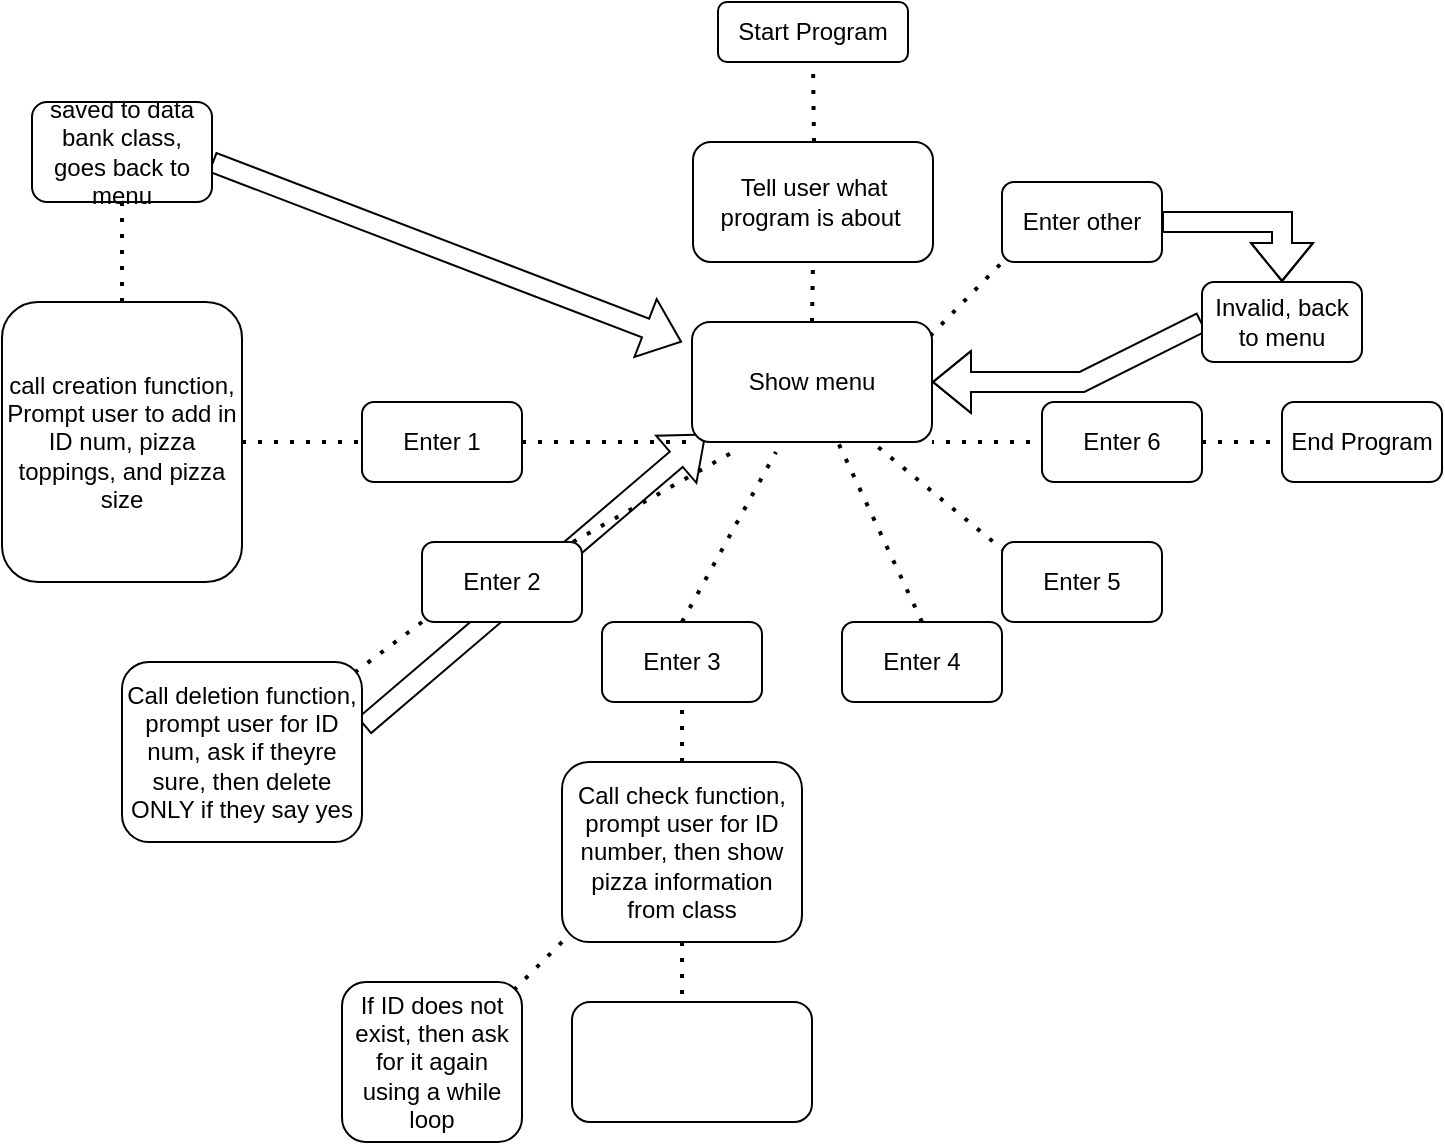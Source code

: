 <mxfile version="28.2.8">
  <diagram name="Page-1" id="l6qfCs7JSW2xHIwKro7T">
    <mxGraphModel dx="1426" dy="777" grid="1" gridSize="10" guides="1" tooltips="1" connect="1" arrows="1" fold="1" page="1" pageScale="1" pageWidth="850" pageHeight="1100" math="0" shadow="0">
      <root>
        <mxCell id="0" />
        <mxCell id="1" parent="0" />
        <mxCell id="-IBQ6_1v04HYc0TYOD2F-8" value="" style="endArrow=none;dashed=1;html=1;dashPattern=1 3;strokeWidth=2;rounded=0;entryX=0.2;entryY=1.05;entryDx=0;entryDy=0;entryPerimeter=0;" edge="1" parent="1" source="-IBQ6_1v04HYc0TYOD2F-19" target="-IBQ6_1v04HYc0TYOD2F-5">
          <mxGeometry width="50" height="50" relative="1" as="geometry">
            <mxPoint x="290" y="360" as="sourcePoint" />
            <mxPoint x="380" y="290" as="targetPoint" />
          </mxGeometry>
        </mxCell>
        <mxCell id="-IBQ6_1v04HYc0TYOD2F-1" value="Start Program" style="rounded=1;whiteSpace=wrap;html=1;" vertex="1" parent="1">
          <mxGeometry x="378" y="60" width="95" height="30" as="geometry" />
        </mxCell>
        <mxCell id="-IBQ6_1v04HYc0TYOD2F-2" value="" style="endArrow=none;dashed=1;html=1;dashPattern=1 3;strokeWidth=2;rounded=0;entryX=0.5;entryY=1;entryDx=0;entryDy=0;" edge="1" parent="1" target="-IBQ6_1v04HYc0TYOD2F-1">
          <mxGeometry width="50" height="50" relative="1" as="geometry">
            <mxPoint x="426" y="130" as="sourcePoint" />
            <mxPoint x="450" y="380" as="targetPoint" />
          </mxGeometry>
        </mxCell>
        <mxCell id="-IBQ6_1v04HYc0TYOD2F-4" value="Tell user what program is about&amp;nbsp;" style="rounded=1;whiteSpace=wrap;html=1;" vertex="1" parent="1">
          <mxGeometry x="365.5" y="130" width="120" height="60" as="geometry" />
        </mxCell>
        <mxCell id="-IBQ6_1v04HYc0TYOD2F-6" value="" style="endArrow=none;dashed=1;html=1;dashPattern=1 3;strokeWidth=2;rounded=0;exitX=0.5;exitY=0;exitDx=0;exitDy=0;entryX=0.5;entryY=1;entryDx=0;entryDy=0;" edge="1" parent="1" source="-IBQ6_1v04HYc0TYOD2F-5" target="-IBQ6_1v04HYc0TYOD2F-4">
          <mxGeometry width="50" height="50" relative="1" as="geometry">
            <mxPoint x="400" y="430" as="sourcePoint" />
            <mxPoint x="410" y="200" as="targetPoint" />
          </mxGeometry>
        </mxCell>
        <mxCell id="-IBQ6_1v04HYc0TYOD2F-7" value="" style="endArrow=none;dashed=1;html=1;dashPattern=1 3;strokeWidth=2;rounded=0;entryX=0;entryY=1;entryDx=0;entryDy=0;" edge="1" parent="1" source="-IBQ6_1v04HYc0TYOD2F-17" target="-IBQ6_1v04HYc0TYOD2F-5">
          <mxGeometry width="50" height="50" relative="1" as="geometry">
            <mxPoint x="220" y="280" as="sourcePoint" />
            <mxPoint x="450" y="380" as="targetPoint" />
          </mxGeometry>
        </mxCell>
        <mxCell id="-IBQ6_1v04HYc0TYOD2F-9" value="" style="endArrow=none;dashed=1;html=1;dashPattern=1 3;strokeWidth=2;rounded=0;entryX=0.35;entryY=1.083;entryDx=0;entryDy=0;entryPerimeter=0;exitX=0.5;exitY=0;exitDx=0;exitDy=0;" edge="1" parent="1" source="-IBQ6_1v04HYc0TYOD2F-20" target="-IBQ6_1v04HYc0TYOD2F-5">
          <mxGeometry width="50" height="50" relative="1" as="geometry">
            <mxPoint x="410" y="350" as="sourcePoint" />
            <mxPoint x="450" y="380" as="targetPoint" />
          </mxGeometry>
        </mxCell>
        <mxCell id="-IBQ6_1v04HYc0TYOD2F-10" value="" style="endArrow=none;dashed=1;html=1;dashPattern=1 3;strokeWidth=2;rounded=0;entryX=0.6;entryY=0.967;entryDx=0;entryDy=0;entryPerimeter=0;exitX=0.5;exitY=0;exitDx=0;exitDy=0;" edge="1" parent="1" source="-IBQ6_1v04HYc0TYOD2F-21" target="-IBQ6_1v04HYc0TYOD2F-5">
          <mxGeometry width="50" height="50" relative="1" as="geometry">
            <mxPoint x="480" y="380" as="sourcePoint" />
            <mxPoint x="450" y="380" as="targetPoint" />
          </mxGeometry>
        </mxCell>
        <mxCell id="-IBQ6_1v04HYc0TYOD2F-11" value="" style="endArrow=none;dashed=1;html=1;dashPattern=1 3;strokeWidth=2;rounded=0;entryX=0.75;entryY=1;entryDx=0;entryDy=0;" edge="1" parent="1" target="-IBQ6_1v04HYc0TYOD2F-5">
          <mxGeometry width="50" height="50" relative="1" as="geometry">
            <mxPoint x="540" y="350" as="sourcePoint" />
            <mxPoint x="450" y="380" as="targetPoint" />
          </mxGeometry>
        </mxCell>
        <mxCell id="-IBQ6_1v04HYc0TYOD2F-12" value="" style="endArrow=none;dashed=1;html=1;dashPattern=1 3;strokeWidth=2;rounded=0;entryX=1;entryY=1;entryDx=0;entryDy=0;" edge="1" parent="1" target="-IBQ6_1v04HYc0TYOD2F-5">
          <mxGeometry width="50" height="50" relative="1" as="geometry">
            <mxPoint x="670" y="280" as="sourcePoint" />
            <mxPoint x="450" y="380" as="targetPoint" />
          </mxGeometry>
        </mxCell>
        <mxCell id="-IBQ6_1v04HYc0TYOD2F-13" value="Enter 6" style="rounded=1;whiteSpace=wrap;html=1;" vertex="1" parent="1">
          <mxGeometry x="540" y="260" width="80" height="40" as="geometry" />
        </mxCell>
        <mxCell id="-IBQ6_1v04HYc0TYOD2F-16" value="End Program" style="rounded=1;whiteSpace=wrap;html=1;" vertex="1" parent="1">
          <mxGeometry x="660" y="260" width="80" height="40" as="geometry" />
        </mxCell>
        <mxCell id="-IBQ6_1v04HYc0TYOD2F-18" value="" style="endArrow=none;dashed=1;html=1;dashPattern=1 3;strokeWidth=2;rounded=0;entryX=0;entryY=1;entryDx=0;entryDy=0;" edge="1" parent="1" target="-IBQ6_1v04HYc0TYOD2F-17">
          <mxGeometry width="50" height="50" relative="1" as="geometry">
            <mxPoint x="220" y="280" as="sourcePoint" />
            <mxPoint x="365" y="280" as="targetPoint" />
          </mxGeometry>
        </mxCell>
        <mxCell id="-IBQ6_1v04HYc0TYOD2F-17" value="Enter 1" style="rounded=1;whiteSpace=wrap;html=1;" vertex="1" parent="1">
          <mxGeometry x="200" y="260" width="80" height="40" as="geometry" />
        </mxCell>
        <mxCell id="-IBQ6_1v04HYc0TYOD2F-20" value="Enter 3" style="rounded=1;whiteSpace=wrap;html=1;" vertex="1" parent="1">
          <mxGeometry x="320" y="370" width="80" height="40" as="geometry" />
        </mxCell>
        <mxCell id="-IBQ6_1v04HYc0TYOD2F-21" value="Enter 4" style="rounded=1;whiteSpace=wrap;html=1;" vertex="1" parent="1">
          <mxGeometry x="440" y="370" width="80" height="40" as="geometry" />
        </mxCell>
        <mxCell id="-IBQ6_1v04HYc0TYOD2F-22" value="Enter 5" style="rounded=1;whiteSpace=wrap;html=1;" vertex="1" parent="1">
          <mxGeometry x="520" y="330" width="80" height="40" as="geometry" />
        </mxCell>
        <mxCell id="-IBQ6_1v04HYc0TYOD2F-23" value="" style="endArrow=none;dashed=1;html=1;dashPattern=1 3;strokeWidth=2;rounded=0;entryX=0;entryY=0.5;entryDx=0;entryDy=0;" edge="1" parent="1" target="-IBQ6_1v04HYc0TYOD2F-17">
          <mxGeometry width="50" height="50" relative="1" as="geometry">
            <mxPoint x="140" y="280" as="sourcePoint" />
            <mxPoint x="450" y="380" as="targetPoint" />
          </mxGeometry>
        </mxCell>
        <mxCell id="-IBQ6_1v04HYc0TYOD2F-24" value="call creation function, Prompt user to add in ID num, pizza toppings, and pizza size" style="rounded=1;whiteSpace=wrap;html=1;" vertex="1" parent="1">
          <mxGeometry x="20" y="210" width="120" height="140" as="geometry" />
        </mxCell>
        <mxCell id="-IBQ6_1v04HYc0TYOD2F-25" value="" style="endArrow=none;dashed=1;html=1;dashPattern=1 3;strokeWidth=2;rounded=0;exitX=0.5;exitY=0;exitDx=0;exitDy=0;" edge="1" parent="1" source="-IBQ6_1v04HYc0TYOD2F-24">
          <mxGeometry width="50" height="50" relative="1" as="geometry">
            <mxPoint x="400" y="430" as="sourcePoint" />
            <mxPoint x="80" y="160" as="targetPoint" />
          </mxGeometry>
        </mxCell>
        <mxCell id="-IBQ6_1v04HYc0TYOD2F-27" value="" style="endArrow=none;dashed=1;html=1;dashPattern=1 3;strokeWidth=2;rounded=0;exitX=0.992;exitY=0.117;exitDx=0;exitDy=0;exitPerimeter=0;" edge="1" parent="1" source="-IBQ6_1v04HYc0TYOD2F-5">
          <mxGeometry width="50" height="50" relative="1" as="geometry">
            <mxPoint x="500" y="250" as="sourcePoint" />
            <mxPoint x="530" y="180" as="targetPoint" />
          </mxGeometry>
        </mxCell>
        <mxCell id="-IBQ6_1v04HYc0TYOD2F-28" value="Enter other" style="rounded=1;whiteSpace=wrap;html=1;" vertex="1" parent="1">
          <mxGeometry x="520" y="150" width="80" height="40" as="geometry" />
        </mxCell>
        <mxCell id="-IBQ6_1v04HYc0TYOD2F-31" value="" style="shape=flexArrow;endArrow=classic;html=1;rounded=0;exitX=1;exitY=0.5;exitDx=0;exitDy=0;" edge="1" parent="1" source="-IBQ6_1v04HYc0TYOD2F-28" target="-IBQ6_1v04HYc0TYOD2F-29">
          <mxGeometry width="50" height="50" relative="1" as="geometry">
            <mxPoint x="400" y="430" as="sourcePoint" />
            <mxPoint x="450" y="380" as="targetPoint" />
            <Array as="points">
              <mxPoint x="660" y="170" />
            </Array>
          </mxGeometry>
        </mxCell>
        <mxCell id="-IBQ6_1v04HYc0TYOD2F-32" value="" style="shape=flexArrow;endArrow=classic;html=1;rounded=0;exitX=0;exitY=0.5;exitDx=0;exitDy=0;entryX=1;entryY=0.5;entryDx=0;entryDy=0;" edge="1" parent="1" source="-IBQ6_1v04HYc0TYOD2F-29" target="-IBQ6_1v04HYc0TYOD2F-5">
          <mxGeometry width="50" height="50" relative="1" as="geometry">
            <mxPoint x="230" y="560" as="sourcePoint" />
            <mxPoint x="290" y="590" as="targetPoint" />
            <Array as="points">
              <mxPoint x="560" y="250" />
            </Array>
          </mxGeometry>
        </mxCell>
        <mxCell id="-IBQ6_1v04HYc0TYOD2F-33" value="" style="shape=flexArrow;endArrow=classic;html=1;rounded=0;exitX=1;exitY=0.5;exitDx=0;exitDy=0;" edge="1" parent="1">
          <mxGeometry width="50" height="50" relative="1" as="geometry">
            <mxPoint x="125" y="140" as="sourcePoint" />
            <mxPoint x="360" y="230" as="targetPoint" />
            <Array as="points" />
          </mxGeometry>
        </mxCell>
        <mxCell id="-IBQ6_1v04HYc0TYOD2F-34" value="" style="endArrow=none;dashed=1;html=1;dashPattern=1 3;strokeWidth=2;rounded=0;entryX=0;entryY=1;entryDx=0;entryDy=0;" edge="1" parent="1" target="-IBQ6_1v04HYc0TYOD2F-19">
          <mxGeometry width="50" height="50" relative="1" as="geometry">
            <mxPoint x="190" y="400" as="sourcePoint" />
            <mxPoint x="450" y="380" as="targetPoint" />
          </mxGeometry>
        </mxCell>
        <mxCell id="-IBQ6_1v04HYc0TYOD2F-37" value="" style="shape=flexArrow;endArrow=classic;html=1;rounded=0;exitX=1.008;exitY=0.356;exitDx=0;exitDy=0;exitPerimeter=0;entryX=0.058;entryY=0.933;entryDx=0;entryDy=0;entryPerimeter=0;" edge="1" parent="1" source="-IBQ6_1v04HYc0TYOD2F-35" target="-IBQ6_1v04HYc0TYOD2F-5">
          <mxGeometry width="50" height="50" relative="1" as="geometry">
            <mxPoint x="400" y="430" as="sourcePoint" />
            <mxPoint x="450" y="380" as="targetPoint" />
          </mxGeometry>
        </mxCell>
        <mxCell id="-IBQ6_1v04HYc0TYOD2F-19" value="Enter 2" style="rounded=1;whiteSpace=wrap;html=1;" vertex="1" parent="1">
          <mxGeometry x="230" y="330" width="80" height="40" as="geometry" />
        </mxCell>
        <mxCell id="-IBQ6_1v04HYc0TYOD2F-5" value="Show menu" style="rounded=1;whiteSpace=wrap;html=1;" vertex="1" parent="1">
          <mxGeometry x="365" y="220" width="120" height="60" as="geometry" />
        </mxCell>
        <mxCell id="-IBQ6_1v04HYc0TYOD2F-29" value="Invalid, back to menu" style="rounded=1;whiteSpace=wrap;html=1;" vertex="1" parent="1">
          <mxGeometry x="620" y="200" width="80" height="40" as="geometry" />
        </mxCell>
        <mxCell id="-IBQ6_1v04HYc0TYOD2F-26" value="saved to data bank class, goes back to menu" style="rounded=1;whiteSpace=wrap;html=1;" vertex="1" parent="1">
          <mxGeometry x="35" y="110" width="90" height="50" as="geometry" />
        </mxCell>
        <mxCell id="-IBQ6_1v04HYc0TYOD2F-35" value="Call deletion function, prompt user for ID num, ask if theyre sure, then delete ONLY if they say yes" style="rounded=1;whiteSpace=wrap;html=1;" vertex="1" parent="1">
          <mxGeometry x="80" y="390" width="120" height="90" as="geometry" />
        </mxCell>
        <mxCell id="-IBQ6_1v04HYc0TYOD2F-38" value="" style="endArrow=none;dashed=1;html=1;dashPattern=1 3;strokeWidth=2;rounded=0;entryX=0.5;entryY=1;entryDx=0;entryDy=0;" edge="1" parent="1" target="-IBQ6_1v04HYc0TYOD2F-20">
          <mxGeometry width="50" height="50" relative="1" as="geometry">
            <mxPoint x="360" y="440" as="sourcePoint" />
            <mxPoint x="450" y="380" as="targetPoint" />
          </mxGeometry>
        </mxCell>
        <mxCell id="-IBQ6_1v04HYc0TYOD2F-39" value="Call check function, prompt user for ID number, then show pizza information from class" style="rounded=1;whiteSpace=wrap;html=1;" vertex="1" parent="1">
          <mxGeometry x="300" y="440" width="120" height="90" as="geometry" />
        </mxCell>
        <mxCell id="-IBQ6_1v04HYc0TYOD2F-40" value="" style="endArrow=none;dashed=1;html=1;dashPattern=1 3;strokeWidth=2;rounded=0;exitX=0;exitY=1;exitDx=0;exitDy=0;" edge="1" parent="1" source="-IBQ6_1v04HYc0TYOD2F-39">
          <mxGeometry width="50" height="50" relative="1" as="geometry">
            <mxPoint x="400" y="430" as="sourcePoint" />
            <mxPoint x="270" y="560" as="targetPoint" />
          </mxGeometry>
        </mxCell>
        <mxCell id="-IBQ6_1v04HYc0TYOD2F-41" value="If ID does not exist, then ask for it again using a while loop" style="rounded=1;whiteSpace=wrap;html=1;" vertex="1" parent="1">
          <mxGeometry x="190" y="550" width="90" height="80" as="geometry" />
        </mxCell>
        <mxCell id="-IBQ6_1v04HYc0TYOD2F-42" value="" style="endArrow=none;dashed=1;html=1;dashPattern=1 3;strokeWidth=2;rounded=0;exitX=0.5;exitY=1;exitDx=0;exitDy=0;" edge="1" parent="1" source="-IBQ6_1v04HYc0TYOD2F-39">
          <mxGeometry width="50" height="50" relative="1" as="geometry">
            <mxPoint x="400" y="430" as="sourcePoint" />
            <mxPoint x="360" y="560" as="targetPoint" />
          </mxGeometry>
        </mxCell>
        <mxCell id="-IBQ6_1v04HYc0TYOD2F-43" value="" style="rounded=1;whiteSpace=wrap;html=1;" vertex="1" parent="1">
          <mxGeometry x="305" y="560" width="120" height="60" as="geometry" />
        </mxCell>
      </root>
    </mxGraphModel>
  </diagram>
</mxfile>
